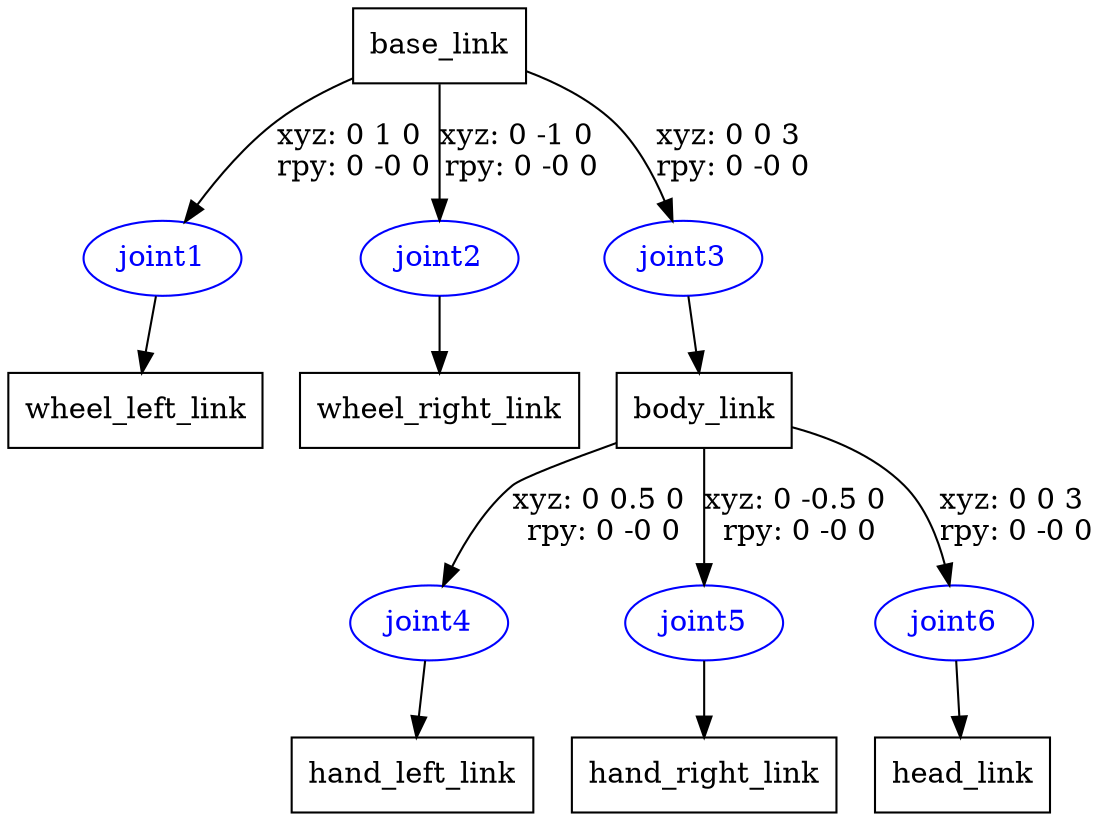 digraph G {
node [shape=box];
"base_link" [label="base_link"];
"wheel_left_link" [label="wheel_left_link"];
"wheel_right_link" [label="wheel_right_link"];
"body_link" [label="body_link"];
"hand_left_link" [label="hand_left_link"];
"hand_right_link" [label="hand_right_link"];
"head_link" [label="head_link"];
node [shape=ellipse, color=blue, fontcolor=blue];
"base_link" -> "joint1" [label="xyz: 0 1 0 \nrpy: 0 -0 0"]
"joint1" -> "wheel_left_link"
"base_link" -> "joint2" [label="xyz: 0 -1 0 \nrpy: 0 -0 0"]
"joint2" -> "wheel_right_link"
"base_link" -> "joint3" [label="xyz: 0 0 3 \nrpy: 0 -0 0"]
"joint3" -> "body_link"
"body_link" -> "joint4" [label="xyz: 0 0.5 0 \nrpy: 0 -0 0"]
"joint4" -> "hand_left_link"
"body_link" -> "joint5" [label="xyz: 0 -0.5 0 \nrpy: 0 -0 0"]
"joint5" -> "hand_right_link"
"body_link" -> "joint6" [label="xyz: 0 0 3 \nrpy: 0 -0 0"]
"joint6" -> "head_link"
}
